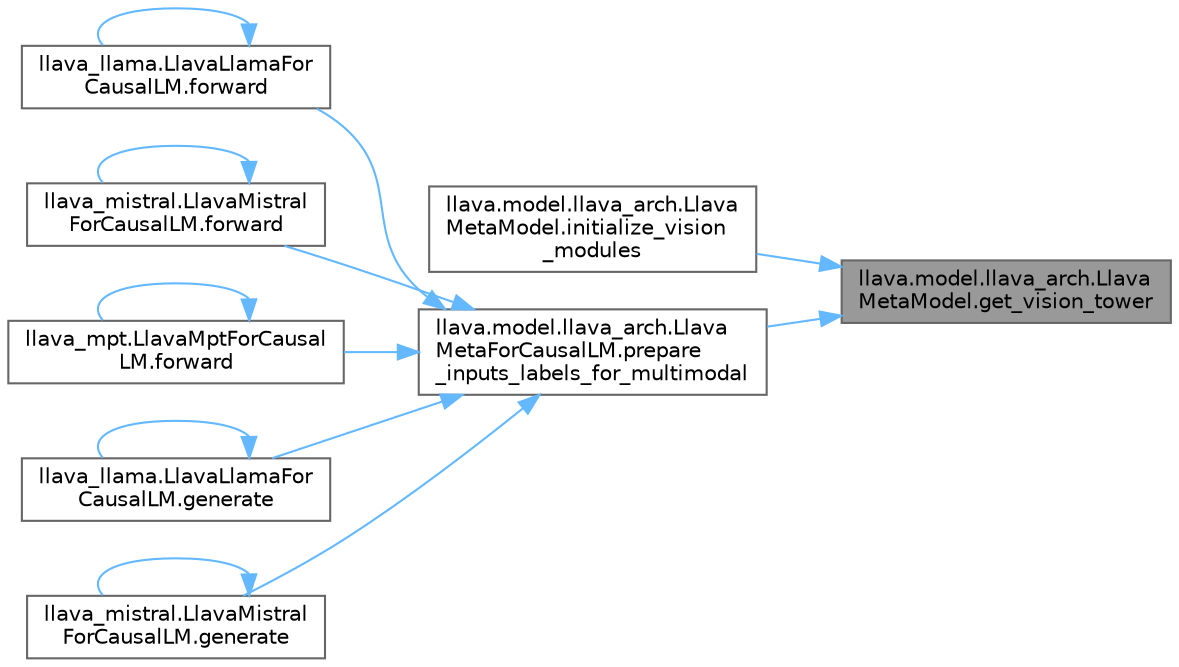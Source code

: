 digraph "llava.model.llava_arch.LlavaMetaModel.get_vision_tower"
{
 // LATEX_PDF_SIZE
  bgcolor="transparent";
  edge [fontname=Helvetica,fontsize=10,labelfontname=Helvetica,labelfontsize=10];
  node [fontname=Helvetica,fontsize=10,shape=box,height=0.2,width=0.4];
  rankdir="RL";
  Node1 [id="Node000001",label="llava.model.llava_arch.Llava\lMetaModel.get_vision_tower",height=0.2,width=0.4,color="gray40", fillcolor="grey60", style="filled", fontcolor="black",tooltip="Vision Tower를 반환하는 메서드"];
  Node1 -> Node2 [id="edge1_Node000001_Node000002",dir="back",color="steelblue1",style="solid",tooltip=" "];
  Node2 [id="Node000002",label="llava.model.llava_arch.Llava\lMetaModel.initialize_vision\l_modules",height=0.2,width=0.4,color="grey40", fillcolor="white", style="filled",URL="$classllava_1_1model_1_1llava__arch_1_1_llava_meta_model.html#a8a726bc21a8c68d5c8e795a96ee1704a",tooltip="Vision 모듈을 초기화하는 메서드"];
  Node1 -> Node3 [id="edge2_Node000001_Node000003",dir="back",color="steelblue1",style="solid",tooltip=" "];
  Node3 [id="Node000003",label="llava.model.llava_arch.Llava\lMetaForCausalLM.prepare\l_inputs_labels_for_multimodal",height=0.2,width=0.4,color="grey40", fillcolor="white", style="filled",URL="$classllava_1_1model_1_1llava__arch_1_1_llava_meta_for_causal_l_m.html#a34dac38c46ba9a66cc02de107a400c76",tooltip="멀티모달 입력과 레이블을 준비하는 함수"];
  Node3 -> Node4 [id="edge3_Node000003_Node000004",dir="back",color="steelblue1",style="solid",tooltip=" "];
  Node4 [id="Node000004",label="llava_llama.LlavaLlamaFor\lCausalLM.forward",height=0.2,width=0.4,color="grey40", fillcolor="white", style="filled",URL="$classllava__llama_1_1_llava_llama_for_causal_l_m.html#a09af443070a2e3de38aa757937fcfd8a",tooltip="멀티모달 Causal Language Model의 forward 패스를 정의합니다."];
  Node4 -> Node4 [id="edge4_Node000004_Node000004",dir="back",color="steelblue1",style="solid",tooltip=" "];
  Node3 -> Node5 [id="edge5_Node000003_Node000005",dir="back",color="steelblue1",style="solid",tooltip=" "];
  Node5 [id="Node000005",label="llava_mistral.LlavaMistral\lForCausalLM.forward",height=0.2,width=0.4,color="grey40", fillcolor="white", style="filled",URL="$classllava__mistral_1_1_llava_mistral_for_causal_l_m.html#af35931178a4b4a302888714e5f79c881",tooltip="Causal Language Model의 forward 패스를 정의"];
  Node5 -> Node5 [id="edge6_Node000005_Node000005",dir="back",color="steelblue1",style="solid",tooltip=" "];
  Node3 -> Node6 [id="edge7_Node000003_Node000006",dir="back",color="steelblue1",style="solid",tooltip=" "];
  Node6 [id="Node000006",label="llava_mpt.LlavaMptForCausal\lLM.forward",height=0.2,width=0.4,color="grey40", fillcolor="white", style="filled",URL="$classllava__mpt_1_1_llava_mpt_for_causal_l_m.html#acbbd3b14bba2a12a0d9ca11c83cf071d",tooltip="Causal Language Model의 forward 패스를 정의"];
  Node6 -> Node6 [id="edge8_Node000006_Node000006",dir="back",color="steelblue1",style="solid",tooltip=" "];
  Node3 -> Node7 [id="edge9_Node000003_Node000007",dir="back",color="steelblue1",style="solid",tooltip=" "];
  Node7 [id="Node000007",label="llava_llama.LlavaLlamaFor\lCausalLM.generate",height=0.2,width=0.4,color="grey40", fillcolor="white", style="filled",URL="$classllava__llama_1_1_llava_llama_for_causal_l_m.html#af7b777324d57e9dac2f8b5eb65428e60",tooltip="멀티모달 입력 데이터를 기반으로 텍스트를 생성하는 메서드입니다."];
  Node7 -> Node7 [id="edge10_Node000007_Node000007",dir="back",color="steelblue1",style="solid",tooltip=" "];
  Node3 -> Node8 [id="edge11_Node000003_Node000008",dir="back",color="steelblue1",style="solid",tooltip=" "];
  Node8 [id="Node000008",label="llava_mistral.LlavaMistral\lForCausalLM.generate",height=0.2,width=0.4,color="grey40", fillcolor="white", style="filled",URL="$classllava__mistral_1_1_llava_mistral_for_causal_l_m.html#ae2fab1f247f61c3d9b05896396acd0ae",tooltip="입력을 기반으로 텍스트를 생성하는 메서드"];
  Node8 -> Node8 [id="edge12_Node000008_Node000008",dir="back",color="steelblue1",style="solid",tooltip=" "];
}
